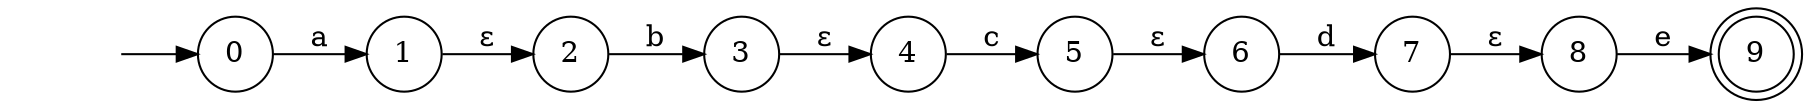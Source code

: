 digraph NFA {
	graph [rankdir=LR]
	"" [label="" shape=plaintext]
	9 [label=9 shape=doublecircle]
	5 [label=5 shape=circle]
	7 [label=7 shape=circle]
	6 [label=6 shape=circle]
	0 [label=0 shape=circle]
	8 [label=8 shape=circle]
	4 [label=4 shape=circle]
	3 [label=3 shape=circle]
	2 [label=2 shape=circle]
	1 [label=1 shape=circle]
	"" -> 0 [label=""]
	7 -> 8 [label="ε"]
	5 -> 6 [label="ε"]
	3 -> 4 [label="ε"]
	1 -> 2 [label="ε"]
	0 -> 1 [label=a]
	2 -> 3 [label=b]
	4 -> 5 [label=c]
	6 -> 7 [label=d]
	8 -> 9 [label=e]
}
